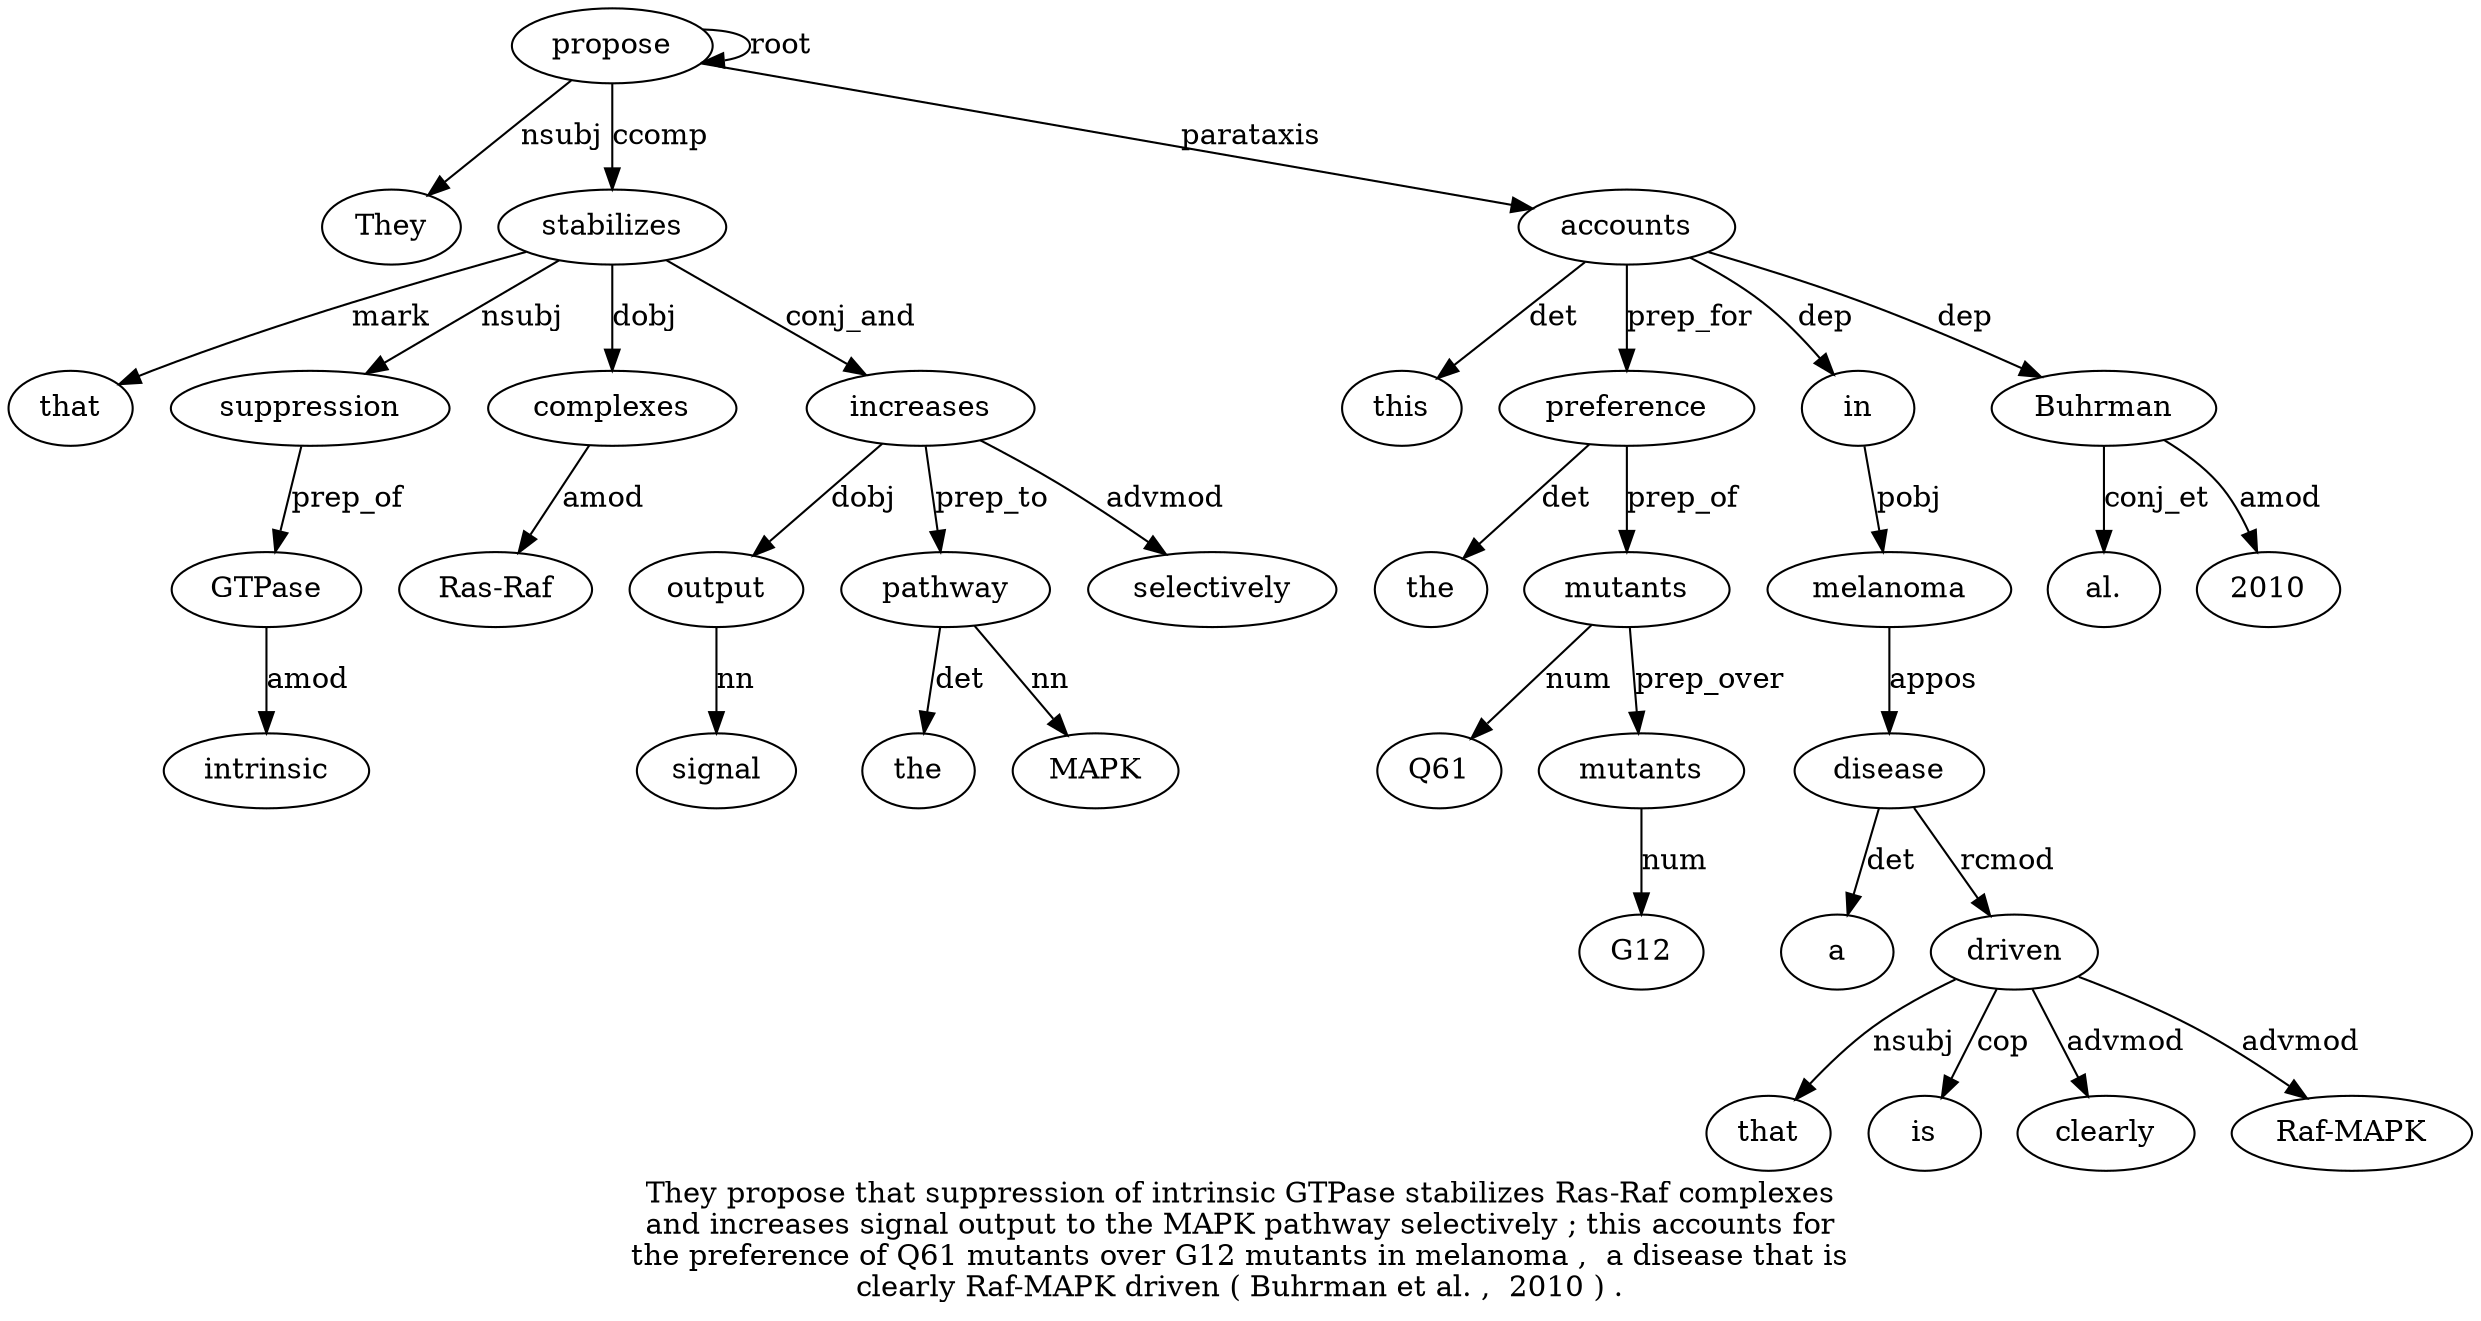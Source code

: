 digraph "They propose that suppression of intrinsic GTPase stabilizes Ras-Raf complexes and increases signal output to the MAPK pathway selectively ; this accounts for the preference of Q61 mutants over G12 mutants in melanoma ,  a disease that is clearly Raf-MAPK driven ( Buhrman et al. ,  2010 ) ." {
label="They propose that suppression of intrinsic GTPase stabilizes Ras-Raf complexes
and increases signal output to the MAPK pathway selectively ; this accounts for
the preference of Q61 mutants over G12 mutants in melanoma ,  a disease that is
clearly Raf-MAPK driven ( Buhrman et al. ,  2010 ) .";
propose2 [style=filled, fillcolor=white, label=propose];
They1 [style=filled, fillcolor=white, label=They];
propose2 -> They1  [label=nsubj];
propose2 -> propose2  [label=root];
stabilizes8 [style=filled, fillcolor=white, label=stabilizes];
that3 [style=filled, fillcolor=white, label=that];
stabilizes8 -> that3  [label=mark];
suppression4 [style=filled, fillcolor=white, label=suppression];
stabilizes8 -> suppression4  [label=nsubj];
GTPase7 [style=filled, fillcolor=white, label=GTPase];
intrinsic6 [style=filled, fillcolor=white, label=intrinsic];
GTPase7 -> intrinsic6  [label=amod];
suppression4 -> GTPase7  [label=prep_of];
propose2 -> stabilizes8  [label=ccomp];
complexes10 [style=filled, fillcolor=white, label=complexes];
"Ras-Raf9" [style=filled, fillcolor=white, label="Ras-Raf"];
complexes10 -> "Ras-Raf9"  [label=amod];
stabilizes8 -> complexes10  [label=dobj];
increases12 [style=filled, fillcolor=white, label=increases];
stabilizes8 -> increases12  [label=conj_and];
output14 [style=filled, fillcolor=white, label=output];
signal13 [style=filled, fillcolor=white, label=signal];
output14 -> signal13  [label=nn];
increases12 -> output14  [label=dobj];
pathway18 [style=filled, fillcolor=white, label=pathway];
the16 [style=filled, fillcolor=white, label=the];
pathway18 -> the16  [label=det];
MAPK17 [style=filled, fillcolor=white, label=MAPK];
pathway18 -> MAPK17  [label=nn];
increases12 -> pathway18  [label=prep_to];
selectively19 [style=filled, fillcolor=white, label=selectively];
increases12 -> selectively19  [label=advmod];
accounts22 [style=filled, fillcolor=white, label=accounts];
this21 [style=filled, fillcolor=white, label=this];
accounts22 -> this21  [label=det];
propose2 -> accounts22  [label=parataxis];
preference25 [style=filled, fillcolor=white, label=preference];
the24 [style=filled, fillcolor=white, label=the];
preference25 -> the24  [label=det];
accounts22 -> preference25  [label=prep_for];
mutants28 [style=filled, fillcolor=white, label=mutants];
Q6127 [style=filled, fillcolor=white, label=Q61];
mutants28 -> Q6127  [label=num];
preference25 -> mutants28  [label=prep_of];
mutants31 [style=filled, fillcolor=white, label=mutants];
G1230 [style=filled, fillcolor=white, label=G12];
mutants31 -> G1230  [label=num];
mutants28 -> mutants31  [label=prep_over];
in32 [style=filled, fillcolor=white, label=in];
accounts22 -> in32  [label=dep];
melanoma33 [style=filled, fillcolor=white, label=melanoma];
in32 -> melanoma33  [label=pobj];
disease36 [style=filled, fillcolor=white, label=disease];
a35 [style=filled, fillcolor=white, label=a];
disease36 -> a35  [label=det];
melanoma33 -> disease36  [label=appos];
driven41 [style=filled, fillcolor=white, label=driven];
that37 [style=filled, fillcolor=white, label=that];
driven41 -> that37  [label=nsubj];
is38 [style=filled, fillcolor=white, label=is];
driven41 -> is38  [label=cop];
clearly39 [style=filled, fillcolor=white, label=clearly];
driven41 -> clearly39  [label=advmod];
"Raf-MAPK40" [style=filled, fillcolor=white, label="Raf-MAPK"];
driven41 -> "Raf-MAPK40"  [label=advmod];
disease36 -> driven41  [label=rcmod];
Buhrman43 [style=filled, fillcolor=white, label=Buhrman];
accounts22 -> Buhrman43  [label=dep];
"al.45" [style=filled, fillcolor=white, label="al."];
Buhrman43 -> "al.45"  [label=conj_et];
201047 [style=filled, fillcolor=white, label=2010];
Buhrman43 -> 201047  [label=amod];
}
